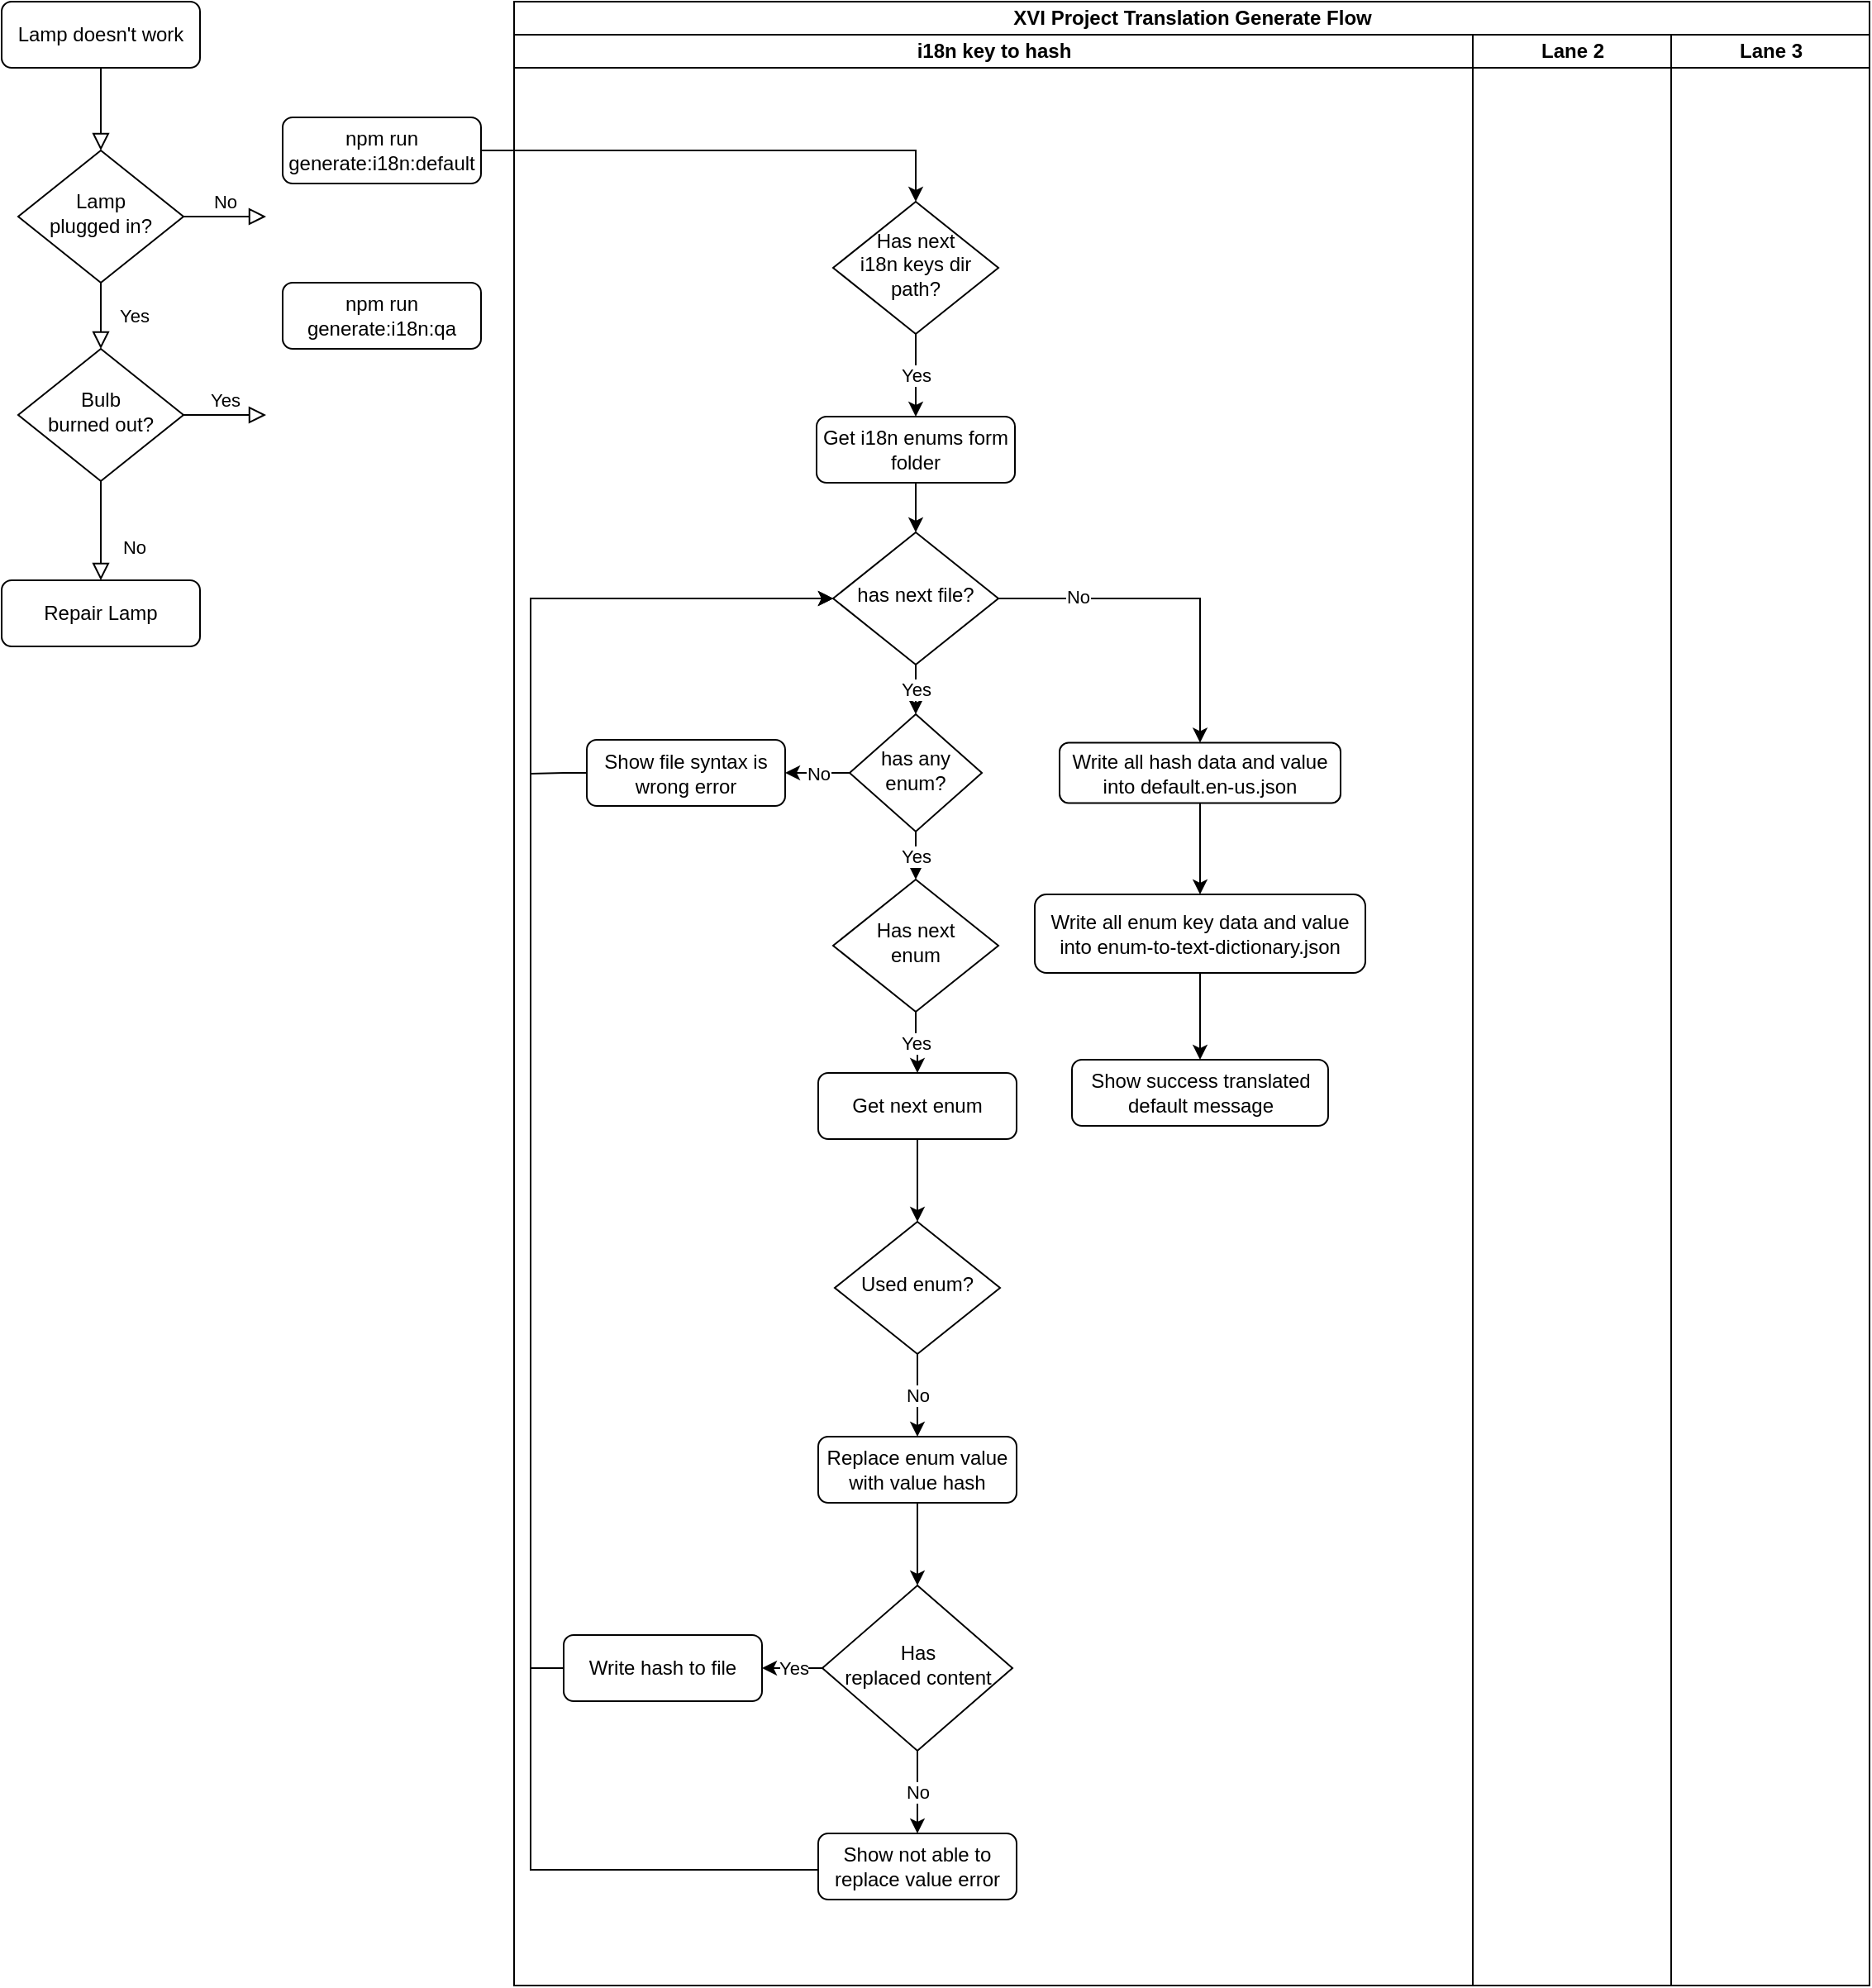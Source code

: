 <mxfile version="28.0.4">
  <diagram id="C5RBs43oDa-KdzZeNtuy" name="Page-1">
    <mxGraphModel dx="748" dy="427" grid="1" gridSize="10" guides="1" tooltips="1" connect="1" arrows="1" fold="1" page="1" pageScale="1" pageWidth="827" pageHeight="1169" math="0" shadow="0">
      <root>
        <mxCell id="WIyWlLk6GJQsqaUBKTNV-0" />
        <mxCell id="WIyWlLk6GJQsqaUBKTNV-1" parent="WIyWlLk6GJQsqaUBKTNV-0" />
        <mxCell id="WIyWlLk6GJQsqaUBKTNV-2" value="" style="rounded=0;html=1;jettySize=auto;orthogonalLoop=1;fontSize=11;endArrow=block;endFill=0;endSize=8;strokeWidth=1;shadow=0;labelBackgroundColor=none;edgeStyle=orthogonalEdgeStyle;" parent="WIyWlLk6GJQsqaUBKTNV-1" source="WIyWlLk6GJQsqaUBKTNV-3" target="WIyWlLk6GJQsqaUBKTNV-6" edge="1">
          <mxGeometry relative="1" as="geometry" />
        </mxCell>
        <mxCell id="WIyWlLk6GJQsqaUBKTNV-3" value="Lamp doesn&#39;t work" style="rounded=1;whiteSpace=wrap;html=1;fontSize=12;glass=0;strokeWidth=1;shadow=0;" parent="WIyWlLk6GJQsqaUBKTNV-1" vertex="1">
          <mxGeometry y="80" width="120" height="40" as="geometry" />
        </mxCell>
        <mxCell id="WIyWlLk6GJQsqaUBKTNV-4" value="Yes" style="rounded=0;html=1;jettySize=auto;orthogonalLoop=1;fontSize=11;endArrow=block;endFill=0;endSize=8;strokeWidth=1;shadow=0;labelBackgroundColor=none;edgeStyle=orthogonalEdgeStyle;" parent="WIyWlLk6GJQsqaUBKTNV-1" source="WIyWlLk6GJQsqaUBKTNV-6" target="WIyWlLk6GJQsqaUBKTNV-10" edge="1">
          <mxGeometry y="20" relative="1" as="geometry">
            <mxPoint as="offset" />
          </mxGeometry>
        </mxCell>
        <mxCell id="WIyWlLk6GJQsqaUBKTNV-5" value="No" style="edgeStyle=orthogonalEdgeStyle;rounded=0;html=1;jettySize=auto;orthogonalLoop=1;fontSize=11;endArrow=block;endFill=0;endSize=8;strokeWidth=1;shadow=0;labelBackgroundColor=none;" parent="WIyWlLk6GJQsqaUBKTNV-1" source="WIyWlLk6GJQsqaUBKTNV-6" edge="1">
          <mxGeometry y="10" relative="1" as="geometry">
            <mxPoint as="offset" />
            <mxPoint x="160" y="210" as="targetPoint" />
          </mxGeometry>
        </mxCell>
        <mxCell id="WIyWlLk6GJQsqaUBKTNV-6" value="Lamp&lt;br&gt;plugged in?" style="rhombus;whiteSpace=wrap;html=1;shadow=0;fontFamily=Helvetica;fontSize=12;align=center;strokeWidth=1;spacing=6;spacingTop=-4;" parent="WIyWlLk6GJQsqaUBKTNV-1" vertex="1">
          <mxGeometry x="10" y="170" width="100" height="80" as="geometry" />
        </mxCell>
        <mxCell id="WIyWlLk6GJQsqaUBKTNV-8" value="No" style="rounded=0;html=1;jettySize=auto;orthogonalLoop=1;fontSize=11;endArrow=block;endFill=0;endSize=8;strokeWidth=1;shadow=0;labelBackgroundColor=none;edgeStyle=orthogonalEdgeStyle;" parent="WIyWlLk6GJQsqaUBKTNV-1" source="WIyWlLk6GJQsqaUBKTNV-10" target="WIyWlLk6GJQsqaUBKTNV-11" edge="1">
          <mxGeometry x="0.333" y="20" relative="1" as="geometry">
            <mxPoint as="offset" />
          </mxGeometry>
        </mxCell>
        <mxCell id="WIyWlLk6GJQsqaUBKTNV-9" value="Yes" style="edgeStyle=orthogonalEdgeStyle;rounded=0;html=1;jettySize=auto;orthogonalLoop=1;fontSize=11;endArrow=block;endFill=0;endSize=8;strokeWidth=1;shadow=0;labelBackgroundColor=none;" parent="WIyWlLk6GJQsqaUBKTNV-1" source="WIyWlLk6GJQsqaUBKTNV-10" edge="1">
          <mxGeometry y="10" relative="1" as="geometry">
            <mxPoint as="offset" />
            <mxPoint x="160" y="330" as="targetPoint" />
          </mxGeometry>
        </mxCell>
        <mxCell id="WIyWlLk6GJQsqaUBKTNV-10" value="Bulb&lt;br&gt;burned out?" style="rhombus;whiteSpace=wrap;html=1;shadow=0;fontFamily=Helvetica;fontSize=12;align=center;strokeWidth=1;spacing=6;spacingTop=-4;" parent="WIyWlLk6GJQsqaUBKTNV-1" vertex="1">
          <mxGeometry x="10" y="290" width="100" height="80" as="geometry" />
        </mxCell>
        <mxCell id="WIyWlLk6GJQsqaUBKTNV-11" value="Repair Lamp" style="rounded=1;whiteSpace=wrap;html=1;fontSize=12;glass=0;strokeWidth=1;shadow=0;" parent="WIyWlLk6GJQsqaUBKTNV-1" vertex="1">
          <mxGeometry y="430" width="120" height="40" as="geometry" />
        </mxCell>
        <mxCell id="4ZIx8jXjQs4yDSa4IabG-0" value="XVI Project Translation Generate Flow" style="swimlane;childLayout=stackLayout;resizeParent=1;resizeParentMax=0;startSize=20;html=1;" vertex="1" parent="WIyWlLk6GJQsqaUBKTNV-1">
          <mxGeometry x="310.0" y="80" width="820" height="1200" as="geometry" />
        </mxCell>
        <mxCell id="4ZIx8jXjQs4yDSa4IabG-1" value="i18n key to hash" style="swimlane;startSize=20;html=1;" vertex="1" parent="4ZIx8jXjQs4yDSa4IabG-0">
          <mxGeometry y="20" width="580" height="1180" as="geometry" />
        </mxCell>
        <mxCell id="4ZIx8jXjQs4yDSa4IabG-10" value="Yes" style="edgeStyle=orthogonalEdgeStyle;rounded=0;orthogonalLoop=1;jettySize=auto;html=1;entryX=0.5;entryY=0;entryDx=0;entryDy=0;" edge="1" parent="4ZIx8jXjQs4yDSa4IabG-1" source="4ZIx8jXjQs4yDSa4IabG-8" target="4ZIx8jXjQs4yDSa4IabG-9">
          <mxGeometry relative="1" as="geometry" />
        </mxCell>
        <mxCell id="4ZIx8jXjQs4yDSa4IabG-8" value="Has next&lt;div&gt;i18n keys dir path?&lt;/div&gt;" style="rhombus;whiteSpace=wrap;html=1;shadow=0;fontFamily=Helvetica;fontSize=12;align=center;strokeWidth=1;spacing=6;spacingTop=-4;" vertex="1" parent="4ZIx8jXjQs4yDSa4IabG-1">
          <mxGeometry x="193.0" y="101" width="100" height="80" as="geometry" />
        </mxCell>
        <mxCell id="4ZIx8jXjQs4yDSa4IabG-25" style="edgeStyle=orthogonalEdgeStyle;rounded=0;orthogonalLoop=1;jettySize=auto;html=1;entryX=0.5;entryY=0;entryDx=0;entryDy=0;" edge="1" parent="4ZIx8jXjQs4yDSa4IabG-1" source="4ZIx8jXjQs4yDSa4IabG-9" target="4ZIx8jXjQs4yDSa4IabG-24">
          <mxGeometry relative="1" as="geometry" />
        </mxCell>
        <mxCell id="4ZIx8jXjQs4yDSa4IabG-9" value="Get i18n enums form folder" style="rounded=1;whiteSpace=wrap;html=1;fontSize=12;glass=0;strokeWidth=1;shadow=0;" vertex="1" parent="4ZIx8jXjQs4yDSa4IabG-1">
          <mxGeometry x="183.0" y="231" width="120" height="40" as="geometry" />
        </mxCell>
        <mxCell id="4ZIx8jXjQs4yDSa4IabG-15" value="Yes" style="edgeStyle=orthogonalEdgeStyle;rounded=0;orthogonalLoop=1;jettySize=auto;html=1;" edge="1" parent="4ZIx8jXjQs4yDSa4IabG-1" source="4ZIx8jXjQs4yDSa4IabG-13" target="4ZIx8jXjQs4yDSa4IabG-14">
          <mxGeometry relative="1" as="geometry" />
        </mxCell>
        <mxCell id="4ZIx8jXjQs4yDSa4IabG-13" value="Has next&lt;div&gt;enum&lt;/div&gt;" style="rhombus;whiteSpace=wrap;html=1;shadow=0;fontFamily=Helvetica;fontSize=12;align=center;strokeWidth=1;spacing=6;spacingTop=-4;" vertex="1" parent="4ZIx8jXjQs4yDSa4IabG-1">
          <mxGeometry x="193.0" y="511" width="100" height="80" as="geometry" />
        </mxCell>
        <mxCell id="4ZIx8jXjQs4yDSa4IabG-17" style="edgeStyle=orthogonalEdgeStyle;rounded=0;orthogonalLoop=1;jettySize=auto;html=1;exitX=0.5;exitY=1;exitDx=0;exitDy=0;entryX=0.5;entryY=0;entryDx=0;entryDy=0;" edge="1" parent="4ZIx8jXjQs4yDSa4IabG-1" source="4ZIx8jXjQs4yDSa4IabG-14" target="4ZIx8jXjQs4yDSa4IabG-16">
          <mxGeometry relative="1" as="geometry" />
        </mxCell>
        <mxCell id="4ZIx8jXjQs4yDSa4IabG-14" value="Get next enum" style="rounded=1;whiteSpace=wrap;html=1;fontSize=12;glass=0;strokeWidth=1;shadow=0;" vertex="1" parent="4ZIx8jXjQs4yDSa4IabG-1">
          <mxGeometry x="184.0" y="628" width="120" height="40" as="geometry" />
        </mxCell>
        <mxCell id="4ZIx8jXjQs4yDSa4IabG-19" value="No" style="edgeStyle=orthogonalEdgeStyle;rounded=0;orthogonalLoop=1;jettySize=auto;html=1;entryX=0.5;entryY=0;entryDx=0;entryDy=0;" edge="1" parent="4ZIx8jXjQs4yDSa4IabG-1" source="4ZIx8jXjQs4yDSa4IabG-16" target="4ZIx8jXjQs4yDSa4IabG-18">
          <mxGeometry relative="1" as="geometry" />
        </mxCell>
        <mxCell id="4ZIx8jXjQs4yDSa4IabG-16" value="Used enum?" style="rhombus;whiteSpace=wrap;html=1;shadow=0;fontFamily=Helvetica;fontSize=12;align=center;strokeWidth=1;spacing=6;spacingTop=-4;" vertex="1" parent="4ZIx8jXjQs4yDSa4IabG-1">
          <mxGeometry x="194.0" y="718" width="100" height="80" as="geometry" />
        </mxCell>
        <mxCell id="4ZIx8jXjQs4yDSa4IabG-21" style="edgeStyle=orthogonalEdgeStyle;rounded=0;orthogonalLoop=1;jettySize=auto;html=1;" edge="1" parent="4ZIx8jXjQs4yDSa4IabG-1" source="4ZIx8jXjQs4yDSa4IabG-18" target="4ZIx8jXjQs4yDSa4IabG-20">
          <mxGeometry relative="1" as="geometry" />
        </mxCell>
        <mxCell id="4ZIx8jXjQs4yDSa4IabG-18" value="Replace enum value&lt;div&gt;with value hash&lt;/div&gt;" style="rounded=1;whiteSpace=wrap;html=1;fontSize=12;glass=0;strokeWidth=1;shadow=0;" vertex="1" parent="4ZIx8jXjQs4yDSa4IabG-1">
          <mxGeometry x="184.0" y="848" width="120" height="40" as="geometry" />
        </mxCell>
        <mxCell id="4ZIx8jXjQs4yDSa4IabG-23" value="No" style="edgeStyle=orthogonalEdgeStyle;rounded=0;orthogonalLoop=1;jettySize=auto;html=1;entryX=0.5;entryY=0;entryDx=0;entryDy=0;" edge="1" parent="4ZIx8jXjQs4yDSa4IabG-1" source="4ZIx8jXjQs4yDSa4IabG-20" target="4ZIx8jXjQs4yDSa4IabG-22">
          <mxGeometry relative="1" as="geometry" />
        </mxCell>
        <mxCell id="4ZIx8jXjQs4yDSa4IabG-31" value="Yes" style="edgeStyle=orthogonalEdgeStyle;rounded=0;orthogonalLoop=1;jettySize=auto;html=1;entryX=1;entryY=0.5;entryDx=0;entryDy=0;" edge="1" parent="4ZIx8jXjQs4yDSa4IabG-1" source="4ZIx8jXjQs4yDSa4IabG-20" target="4ZIx8jXjQs4yDSa4IabG-29">
          <mxGeometry relative="1" as="geometry" />
        </mxCell>
        <mxCell id="4ZIx8jXjQs4yDSa4IabG-20" value="Has&lt;div&gt;replaced content&lt;/div&gt;" style="rhombus;whiteSpace=wrap;html=1;shadow=0;fontFamily=Helvetica;fontSize=12;align=center;strokeWidth=1;spacing=6;spacingTop=-4;" vertex="1" parent="4ZIx8jXjQs4yDSa4IabG-1">
          <mxGeometry x="186.5" y="938" width="115" height="100" as="geometry" />
        </mxCell>
        <mxCell id="4ZIx8jXjQs4yDSa4IabG-32" style="edgeStyle=orthogonalEdgeStyle;rounded=0;orthogonalLoop=1;jettySize=auto;html=1;exitX=0;exitY=0.5;exitDx=0;exitDy=0;entryX=0;entryY=0.5;entryDx=0;entryDy=0;" edge="1" parent="4ZIx8jXjQs4yDSa4IabG-1" source="4ZIx8jXjQs4yDSa4IabG-22" target="4ZIx8jXjQs4yDSa4IabG-24">
          <mxGeometry relative="1" as="geometry">
            <mxPoint x="180.0" y="361" as="targetPoint" />
            <Array as="points">
              <mxPoint x="184" y="1110" />
              <mxPoint x="10" y="1110" />
              <mxPoint x="10" y="341" />
            </Array>
          </mxGeometry>
        </mxCell>
        <mxCell id="4ZIx8jXjQs4yDSa4IabG-22" value="Show not able to replace value error" style="rounded=1;whiteSpace=wrap;html=1;fontSize=12;glass=0;strokeWidth=1;shadow=0;" vertex="1" parent="4ZIx8jXjQs4yDSa4IabG-1">
          <mxGeometry x="184.0" y="1088" width="120" height="40" as="geometry" />
        </mxCell>
        <mxCell id="4ZIx8jXjQs4yDSa4IabG-28" value="No" style="edgeStyle=orthogonalEdgeStyle;rounded=0;orthogonalLoop=1;jettySize=auto;html=1;exitX=0;exitY=0.5;exitDx=0;exitDy=0;entryX=1;entryY=0.5;entryDx=0;entryDy=0;" edge="1" parent="4ZIx8jXjQs4yDSa4IabG-1" source="4ZIx8jXjQs4yDSa4IabG-34" target="4ZIx8jXjQs4yDSa4IabG-27">
          <mxGeometry relative="1" as="geometry" />
        </mxCell>
        <mxCell id="4ZIx8jXjQs4yDSa4IabG-35" value="Yes" style="edgeStyle=orthogonalEdgeStyle;rounded=0;orthogonalLoop=1;jettySize=auto;html=1;exitX=0.5;exitY=1;exitDx=0;exitDy=0;" edge="1" parent="4ZIx8jXjQs4yDSa4IabG-1" source="4ZIx8jXjQs4yDSa4IabG-24" target="4ZIx8jXjQs4yDSa4IabG-34">
          <mxGeometry relative="1" as="geometry" />
        </mxCell>
        <mxCell id="4ZIx8jXjQs4yDSa4IabG-64" style="edgeStyle=orthogonalEdgeStyle;rounded=0;orthogonalLoop=1;jettySize=auto;html=1;" edge="1" parent="4ZIx8jXjQs4yDSa4IabG-1" source="4ZIx8jXjQs4yDSa4IabG-24" target="4ZIx8jXjQs4yDSa4IabG-63">
          <mxGeometry relative="1" as="geometry" />
        </mxCell>
        <mxCell id="4ZIx8jXjQs4yDSa4IabG-65" value="No" style="edgeLabel;html=1;align=center;verticalAlign=middle;resizable=0;points=[];" vertex="1" connectable="0" parent="4ZIx8jXjQs4yDSa4IabG-64">
          <mxGeometry x="-0.54" y="1" relative="1" as="geometry">
            <mxPoint as="offset" />
          </mxGeometry>
        </mxCell>
        <mxCell id="4ZIx8jXjQs4yDSa4IabG-24" value="has next file?" style="rhombus;whiteSpace=wrap;html=1;shadow=0;fontFamily=Helvetica;fontSize=12;align=center;strokeWidth=1;spacing=6;spacingTop=-4;" vertex="1" parent="4ZIx8jXjQs4yDSa4IabG-1">
          <mxGeometry x="193.0" y="301" width="100" height="80" as="geometry" />
        </mxCell>
        <mxCell id="4ZIx8jXjQs4yDSa4IabG-62" style="edgeStyle=orthogonalEdgeStyle;rounded=0;orthogonalLoop=1;jettySize=auto;html=1;entryX=0;entryY=0.5;entryDx=0;entryDy=0;exitX=0;exitY=0.5;exitDx=0;exitDy=0;" edge="1" parent="4ZIx8jXjQs4yDSa4IabG-1" source="4ZIx8jXjQs4yDSa4IabG-27" target="4ZIx8jXjQs4yDSa4IabG-24">
          <mxGeometry relative="1" as="geometry">
            <Array as="points">
              <mxPoint x="30" y="447" />
              <mxPoint x="10" y="447" />
              <mxPoint x="10" y="341" />
            </Array>
          </mxGeometry>
        </mxCell>
        <mxCell id="4ZIx8jXjQs4yDSa4IabG-27" value="Show file syntax is wrong error" style="rounded=1;whiteSpace=wrap;html=1;fontSize=12;glass=0;strokeWidth=1;shadow=0;" vertex="1" parent="4ZIx8jXjQs4yDSa4IabG-1">
          <mxGeometry x="44.0" y="426.5" width="120" height="40" as="geometry" />
        </mxCell>
        <mxCell id="4ZIx8jXjQs4yDSa4IabG-33" style="edgeStyle=orthogonalEdgeStyle;rounded=0;orthogonalLoop=1;jettySize=auto;html=1;exitX=0;exitY=0.5;exitDx=0;exitDy=0;entryX=0;entryY=0.5;entryDx=0;entryDy=0;" edge="1" parent="4ZIx8jXjQs4yDSa4IabG-1" source="4ZIx8jXjQs4yDSa4IabG-29" target="4ZIx8jXjQs4yDSa4IabG-24">
          <mxGeometry relative="1" as="geometry">
            <mxPoint x="150.0" y="360" as="targetPoint" />
            <Array as="points">
              <mxPoint x="10" y="988" />
              <mxPoint x="10" y="341" />
            </Array>
          </mxGeometry>
        </mxCell>
        <mxCell id="4ZIx8jXjQs4yDSa4IabG-29" value="Write hash to file" style="rounded=1;whiteSpace=wrap;html=1;fontSize=12;glass=0;strokeWidth=1;shadow=0;" vertex="1" parent="4ZIx8jXjQs4yDSa4IabG-1">
          <mxGeometry x="30.0" y="968" width="120" height="40" as="geometry" />
        </mxCell>
        <mxCell id="4ZIx8jXjQs4yDSa4IabG-36" value="Yes" style="edgeStyle=orthogonalEdgeStyle;rounded=0;orthogonalLoop=1;jettySize=auto;html=1;exitX=0.5;exitY=1;exitDx=0;exitDy=0;entryX=0.5;entryY=0;entryDx=0;entryDy=0;" edge="1" parent="4ZIx8jXjQs4yDSa4IabG-1" source="4ZIx8jXjQs4yDSa4IabG-34" target="4ZIx8jXjQs4yDSa4IabG-13">
          <mxGeometry relative="1" as="geometry" />
        </mxCell>
        <mxCell id="4ZIx8jXjQs4yDSa4IabG-34" value="has any enum?" style="rhombus;whiteSpace=wrap;html=1;shadow=0;fontFamily=Helvetica;fontSize=12;align=center;strokeWidth=1;spacing=6;spacingTop=-4;" vertex="1" parent="4ZIx8jXjQs4yDSa4IabG-1">
          <mxGeometry x="203" y="411" width="80" height="71" as="geometry" />
        </mxCell>
        <mxCell id="4ZIx8jXjQs4yDSa4IabG-67" style="edgeStyle=orthogonalEdgeStyle;rounded=0;orthogonalLoop=1;jettySize=auto;html=1;" edge="1" parent="4ZIx8jXjQs4yDSa4IabG-1" source="4ZIx8jXjQs4yDSa4IabG-63" target="4ZIx8jXjQs4yDSa4IabG-66">
          <mxGeometry relative="1" as="geometry" />
        </mxCell>
        <mxCell id="4ZIx8jXjQs4yDSa4IabG-63" value="Write all hash data and value into default.en-us.json" style="rounded=1;whiteSpace=wrap;html=1;fontSize=12;glass=0;strokeWidth=1;shadow=0;" vertex="1" parent="4ZIx8jXjQs4yDSa4IabG-1">
          <mxGeometry x="330" y="428.25" width="170" height="36.5" as="geometry" />
        </mxCell>
        <mxCell id="4ZIx8jXjQs4yDSa4IabG-69" style="edgeStyle=orthogonalEdgeStyle;rounded=0;orthogonalLoop=1;jettySize=auto;html=1;entryX=0.5;entryY=0;entryDx=0;entryDy=0;" edge="1" parent="4ZIx8jXjQs4yDSa4IabG-1" source="4ZIx8jXjQs4yDSa4IabG-66" target="4ZIx8jXjQs4yDSa4IabG-68">
          <mxGeometry relative="1" as="geometry" />
        </mxCell>
        <mxCell id="4ZIx8jXjQs4yDSa4IabG-66" value="Write all enum key data and value into enum-to-text-dictionary.json" style="rounded=1;whiteSpace=wrap;html=1;fontSize=12;glass=0;strokeWidth=1;shadow=0;" vertex="1" parent="4ZIx8jXjQs4yDSa4IabG-1">
          <mxGeometry x="315" y="520" width="200" height="47.5" as="geometry" />
        </mxCell>
        <mxCell id="4ZIx8jXjQs4yDSa4IabG-68" value="Show success translated default message" style="rounded=1;whiteSpace=wrap;html=1;fontSize=12;glass=0;strokeWidth=1;shadow=0;" vertex="1" parent="4ZIx8jXjQs4yDSa4IabG-1">
          <mxGeometry x="337.5" y="620" width="155" height="40" as="geometry" />
        </mxCell>
        <mxCell id="4ZIx8jXjQs4yDSa4IabG-2" value="Lane 2" style="swimlane;startSize=20;html=1;" vertex="1" parent="4ZIx8jXjQs4yDSa4IabG-0">
          <mxGeometry x="580" y="20" width="120" height="1180" as="geometry" />
        </mxCell>
        <mxCell id="4ZIx8jXjQs4yDSa4IabG-3" value="Lane 3" style="swimlane;startSize=20;html=1;" vertex="1" parent="4ZIx8jXjQs4yDSa4IabG-0">
          <mxGeometry x="700" y="20" width="120" height="1180" as="geometry" />
        </mxCell>
        <mxCell id="4ZIx8jXjQs4yDSa4IabG-7" style="edgeStyle=orthogonalEdgeStyle;rounded=0;orthogonalLoop=1;jettySize=auto;html=1;entryX=0.5;entryY=0;entryDx=0;entryDy=0;" edge="1" parent="WIyWlLk6GJQsqaUBKTNV-1" source="4ZIx8jXjQs4yDSa4IabG-4" target="4ZIx8jXjQs4yDSa4IabG-8">
          <mxGeometry relative="1" as="geometry">
            <mxPoint x="325" y="160" as="targetPoint" />
          </mxGeometry>
        </mxCell>
        <mxCell id="4ZIx8jXjQs4yDSa4IabG-4" value="npm run&lt;div&gt;generate:i18n:default&lt;/div&gt;" style="rounded=1;whiteSpace=wrap;html=1;fontSize=12;glass=0;strokeWidth=1;shadow=0;" vertex="1" parent="WIyWlLk6GJQsqaUBKTNV-1">
          <mxGeometry x="170" y="150" width="120" height="40" as="geometry" />
        </mxCell>
        <mxCell id="4ZIx8jXjQs4yDSa4IabG-5" value="npm run&lt;div&gt;generate:i18n:qa&lt;/div&gt;" style="rounded=1;whiteSpace=wrap;html=1;fontSize=12;glass=0;strokeWidth=1;shadow=0;" vertex="1" parent="WIyWlLk6GJQsqaUBKTNV-1">
          <mxGeometry x="170" y="250" width="120" height="40" as="geometry" />
        </mxCell>
      </root>
    </mxGraphModel>
  </diagram>
</mxfile>
